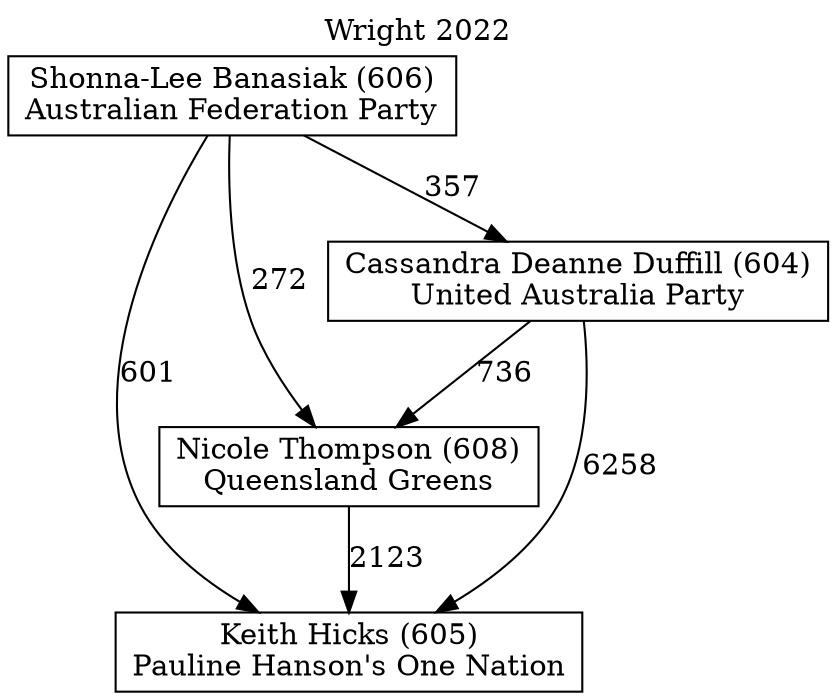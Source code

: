 // House preference flow
digraph "Keith Hicks (605)_Wright_2022" {
	graph [label="Wright 2022" labelloc=t mclimit=10]
	node [shape=box]
	"Keith Hicks (605)" [label="Keith Hicks (605)
Pauline Hanson's One Nation"]
	"Nicole Thompson (608)" [label="Nicole Thompson (608)
Queensland Greens"]
	"Cassandra Deanne Duffill (604)" [label="Cassandra Deanne Duffill (604)
United Australia Party"]
	"Shonna-Lee Banasiak (606)" [label="Shonna-Lee Banasiak (606)
Australian Federation Party"]
	"Nicole Thompson (608)" -> "Keith Hicks (605)" [label=2123]
	"Cassandra Deanne Duffill (604)" -> "Nicole Thompson (608)" [label=736]
	"Shonna-Lee Banasiak (606)" -> "Cassandra Deanne Duffill (604)" [label=357]
	"Cassandra Deanne Duffill (604)" -> "Keith Hicks (605)" [label=6258]
	"Shonna-Lee Banasiak (606)" -> "Keith Hicks (605)" [label=601]
	"Shonna-Lee Banasiak (606)" -> "Nicole Thompson (608)" [label=272]
}
